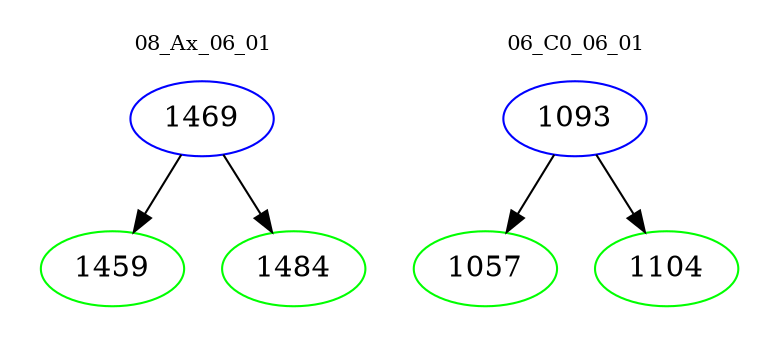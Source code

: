 digraph{
subgraph cluster_0 {
color = white
label = "08_Ax_06_01";
fontsize=10;
T0_1469 [label="1469", color="blue"]
T0_1469 -> T0_1459 [color="black"]
T0_1459 [label="1459", color="green"]
T0_1469 -> T0_1484 [color="black"]
T0_1484 [label="1484", color="green"]
}
subgraph cluster_1 {
color = white
label = "06_C0_06_01";
fontsize=10;
T1_1093 [label="1093", color="blue"]
T1_1093 -> T1_1057 [color="black"]
T1_1057 [label="1057", color="green"]
T1_1093 -> T1_1104 [color="black"]
T1_1104 [label="1104", color="green"]
}
}
